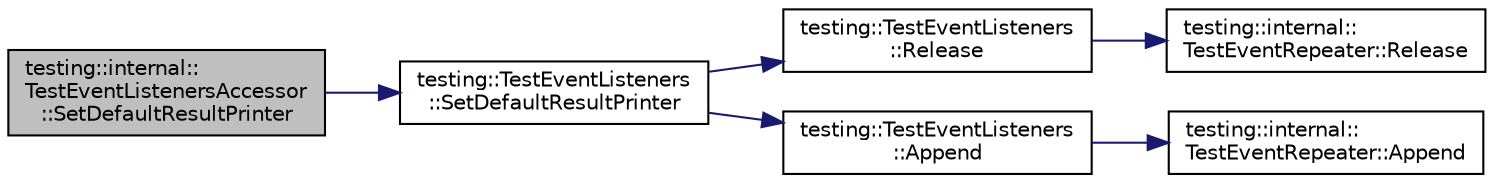 digraph "testing::internal::TestEventListenersAccessor::SetDefaultResultPrinter"
{
  edge [fontname="Helvetica",fontsize="10",labelfontname="Helvetica",labelfontsize="10"];
  node [fontname="Helvetica",fontsize="10",shape=record];
  rankdir="LR";
  Node9 [label="testing::internal::\lTestEventListenersAccessor\l::SetDefaultResultPrinter",height=0.2,width=0.4,color="black", fillcolor="grey75", style="filled", fontcolor="black"];
  Node9 -> Node10 [color="midnightblue",fontsize="10",style="solid",fontname="Helvetica"];
  Node10 [label="testing::TestEventListeners\l::SetDefaultResultPrinter",height=0.2,width=0.4,color="black", fillcolor="white", style="filled",URL="$df/dab/classtesting_1_1_test_event_listeners.html#aeaab55da7c18c35fb12c27c18ff99955"];
  Node10 -> Node11 [color="midnightblue",fontsize="10",style="solid",fontname="Helvetica"];
  Node11 [label="testing::TestEventListeners\l::Release",height=0.2,width=0.4,color="black", fillcolor="white", style="filled",URL="$df/dab/classtesting_1_1_test_event_listeners.html#a038c9fa1975f84d6f3d25b52bc7bccdd"];
  Node11 -> Node12 [color="midnightblue",fontsize="10",style="solid",fontname="Helvetica"];
  Node12 [label="testing::internal::\lTestEventRepeater::Release",height=0.2,width=0.4,color="black", fillcolor="white", style="filled",URL="$d2/d7d/classtesting_1_1internal_1_1_test_event_repeater.html#ac77a3d127e4726e11694e4ee9cf3b793"];
  Node10 -> Node13 [color="midnightblue",fontsize="10",style="solid",fontname="Helvetica"];
  Node13 [label="testing::TestEventListeners\l::Append",height=0.2,width=0.4,color="black", fillcolor="white", style="filled",URL="$df/dab/classtesting_1_1_test_event_listeners.html#a1207dce74d64c1c39ffa6105560536a0"];
  Node13 -> Node14 [color="midnightblue",fontsize="10",style="solid",fontname="Helvetica"];
  Node14 [label="testing::internal::\lTestEventRepeater::Append",height=0.2,width=0.4,color="black", fillcolor="white", style="filled",URL="$d2/d7d/classtesting_1_1internal_1_1_test_event_repeater.html#ad154ce021881721a5c46994316b14cb1"];
}
